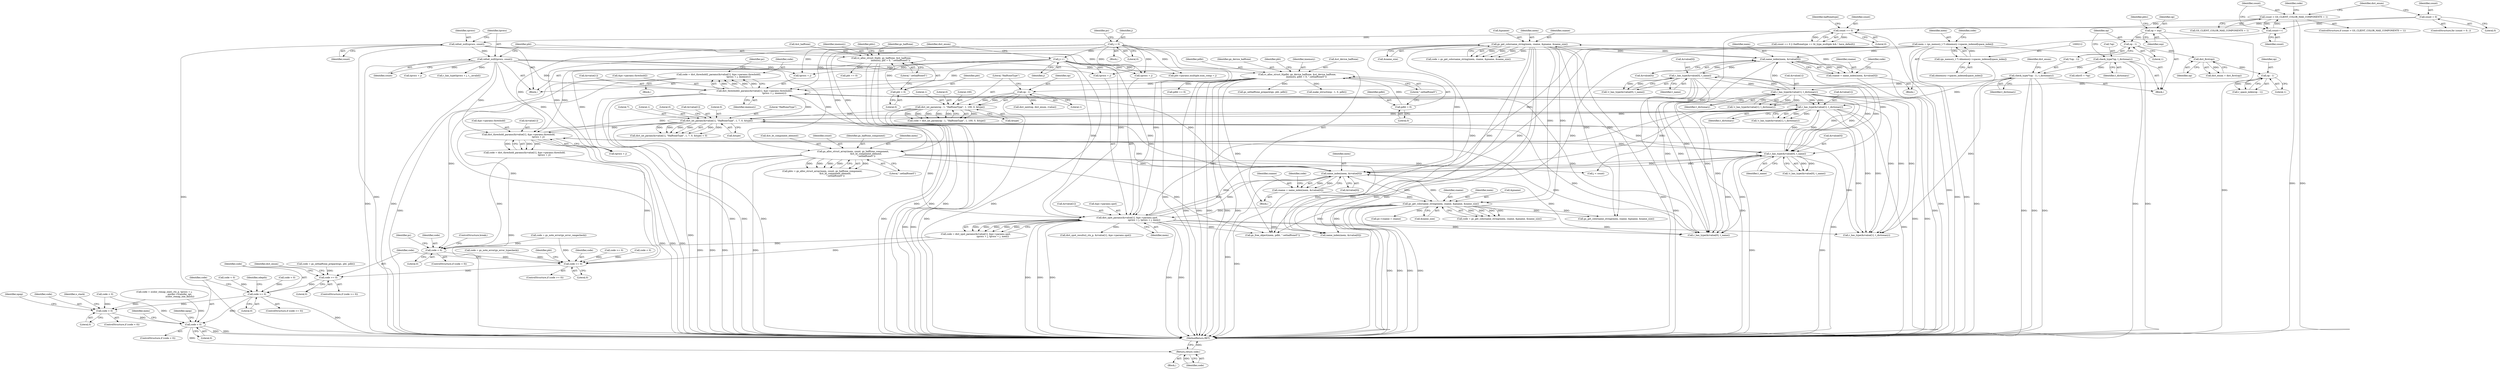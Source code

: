 digraph "0_ghostscript_f5c7555c30393e64ec1f5ab0dfae5b55b3b3fc78@integer" {
"1000610" [label="(Call,code = dict_threshold2_params(&rvalue[1], &pc->params.threshold2,\n                                                        tprocs + j, imemory))"];
"1000612" [label="(Call,dict_threshold2_params(&rvalue[1], &pc->params.threshold2,\n                                                        tprocs + j, imemory))"];
"1000521" [label="(Call,dict_int_param(&rvalue[1], \"HalftoneType\", 1, 7, 0, &type))"];
"1000464" [label="(Call,r_has_type(&rvalue[1], t_dictionary))"];
"1000589" [label="(Call,dict_threshold_params(&rvalue[1], &pc->params.threshold,\n                                                        tprocs + j))"];
"1000473" [label="(Call,name_index(mem, &rvalue[0]))"];
"1000295" [label="(Call,gs_get_colorname_string(mem, cname, &pname, &name_size))"];
"1000287" [label="(Call,name_index(mem, &rvalue[0]))"];
"1000209" [label="(Call,mem = (gs_memory_t *) idmemory->spaces_indexed[space_index])"];
"1000211" [label="(Call,(gs_memory_t *) idmemory->spaces_indexed[space_index])"];
"1000269" [label="(Call,r_has_type(&rvalue[0], t_name))"];
"1000278" [label="(Call,r_has_type(&rvalue[1], t_dictionary))"];
"1000193" [label="(Call,check_type(*(op - 1), t_dictionary))"];
"1000189" [label="(Call,check_type(*op, t_dictionary))"];
"1000285" [label="(Call,cname = name_index(mem, &rvalue[0]))"];
"1000386" [label="(Call,gs_alloc_struct_array(mem, count, gs_halftone_component,\n                                     &st_ht_component_element,\n                                     \".sethalftone5\"))"];
"1000371" [label="(Call,refset_null(tprocs, count))"];
"1000368" [label="(Call,refset_null(sprocs, count))"];
"1000348" [label="(Call,count == 0)"];
"1000335" [label="(Call,count > GS_CLIENT_COLOR_MAX_COMPONENTS + 1)"];
"1000332" [label="(Call,count++)"];
"1000252" [label="(Call,count = 0)"];
"1000481" [label="(Call,gs_get_colorname_string(mem, cname, &pname, &name_size))"];
"1000471" [label="(Call,cname = name_index(mem, &rvalue[0]))"];
"1000551" [label="(Call,dict_spot_params(&rvalue[1], &pc->params.spot,\n                                                sprocs + j, tprocs + j, mem))"];
"1000640" [label="(Call,j++)"];
"1000434" [label="(Call,j = 0)"];
"1000455" [label="(Call,r_has_type(&rvalue[0], t_name))"];
"1000220" [label="(Call,dict_int_param(op - 1, \"HalftoneType\", 1, 100, 0, &type))"];
"1000221" [label="(Call,op - 1)"];
"1000206" [label="(Call,op - 1)"];
"1000201" [label="(Call,dict_first(op))"];
"1000195" [label="(Call,op - 1)"];
"1000129" [label="(Call,op = osp)"];
"1000393" [label="(Call,rc_alloc_struct_0(pdht, gx_device_halftone, &st_device_halftone,\n                          imemory, pdht = 0, \".sethalftone5\"))"];
"1000399" [label="(Call,pdht = 0)"];
"1000374" [label="(Call,rc_alloc_struct_0(pht, gs_halftone, &st_halftone,\n                          imemory, pht = 0, \".sethalftone5\"))"];
"1000380" [label="(Call,pht = 0)"];
"1000634" [label="(Call,code < 0)"];
"1000643" [label="(Call,code >= 0)"];
"1000686" [label="(Call,code >= 0)"];
"1000791" [label="(Call,code >= 0)"];
"1000983" [label="(Call,code < 0)"];
"1001013" [label="(Call,code < 0)"];
"1001029" [label="(Return,return code;)"];
"1000641" [label="(Identifier,j)"];
"1000465" [label="(Call,&rvalue[1])"];
"1000334" [label="(ControlStructure,if (count > GS_CLIENT_COLOR_MAX_COMPONENTS + 1))"];
"1000484" [label="(Call,&pname)"];
"1000396" [label="(Call,&st_device_halftone)"];
"1000381" [label="(Identifier,pht)"];
"1000296" [label="(Identifier,mem)"];
"1000228" [label="(Call,&type)"];
"1000195" [label="(Call,op - 1)"];
"1000640" [label="(Call,j++)"];
"1000637" [label="(ControlStructure,break;)"];
"1000687" [label="(Identifier,code)"];
"1000613" [label="(Call,&rvalue[1])"];
"1000549" [label="(Call,code = dict_spot_params(&rvalue[1], &pc->params.spot,\n                                                sprocs + j, tprocs + j, mem))"];
"1000791" [label="(Call,code >= 0)"];
"1000839" [label="(Call,make_istruct(esp - 1, 0, pdht))"];
"1000386" [label="(Call,gs_alloc_struct_array(mem, count, gs_halftone_component,\n                                     &st_ht_component_element,\n                                     \".sethalftone5\"))"];
"1000251" [label="(ControlStructure,for (count = 0; ;))"];
"1000472" [label="(Identifier,cname)"];
"1000300" [label="(Call,&name_size)"];
"1000456" [label="(Call,&rvalue[0])"];
"1001014" [label="(Identifier,code)"];
"1000541" [label="(Block,)"];
"1000192" [label="(Identifier,t_dictionary)"];
"1000370" [label="(Identifier,count)"];
"1000471" [label="(Call,cname = name_index(mem, &rvalue[0]))"];
"1001017" [label="(Call,gs_free_object(mem, pdht, \".sethalftone5\"))"];
"1000198" [label="(Identifier,t_dictionary)"];
"1000297" [label="(Identifier,cname)"];
"1000394" [label="(Identifier,pdht)"];
"1000956" [label="(Call,tprocs + j)"];
"1000342" [label="(Identifier,code)"];
"1000486" [label="(Call,&name_size)"];
"1000746" [label="(Call,code < 0)"];
"1000193" [label="(Call,check_type(*(op - 1), t_dictionary))"];
"1000189" [label="(Call,check_type(*op, t_dictionary))"];
"1000379" [label="(Identifier,imemory)"];
"1000644" [label="(Identifier,code)"];
"1001016" [label="(Block,)"];
"1000809" [label="(Call,odict5 = *op)"];
"1000983" [label="(Call,code < 0)"];
"1001018" [label="(Identifier,mem)"];
"1000610" [label="(Call,code = dict_threshold2_params(&rvalue[1], &pc->params.threshold2,\n                                                        tprocs + j, imemory))"];
"1000393" [label="(Call,rc_alloc_struct_0(pdht, gx_device_halftone, &st_device_halftone,\n                          imemory, pdht = 0, \".sethalftone5\"))"];
"1000392" [label="(Literal,\".sethalftone5\")"];
"1000790" [label="(ControlStructure,if (code >= 0))"];
"1000551" [label="(Call,dict_spot_params(&rvalue[1], &pc->params.spot,\n                                                sprocs + j, tprocs + j, mem))"];
"1000985" [label="(Literal,0)"];
"1000277" [label="(Call,!r_has_type(&rvalue[1], t_dictionary))"];
"1000543" [label="(Call,code = gs_note_error(gs_error_rangecheck))"];
"1000335" [label="(Call,count > GS_CLIENT_COLOR_MAX_COMPONENTS + 1)"];
"1000455" [label="(Call,r_has_type(&rvalue[0], t_name))"];
"1000213" [label="(Call,idmemory->spaces_indexed[space_index])"];
"1000194" [label="(Call,*(op - 1))"];
"1000385" [label="(Identifier,phtc)"];
"1000210" [label="(Identifier,mem)"];
"1000350" [label="(Literal,0)"];
"1000400" [label="(Identifier,pdht)"];
"1000424" [label="(Call,code >= 0)"];
"1000226" [label="(Literal,100)"];
"1000661" [label="(Call,pht->params.multiple.num_comp = j)"];
"1000259" [label="(Identifier,dict_enum)"];
"1000445" [label="(Identifier,dict_enum)"];
"1000955" [label="(Call,r_has_type(tprocs + j, t__invalid))"];
"1000948" [label="(Call,code < 0)"];
"1000688" [label="(Literal,0)"];
"1000405" [label="(Call,pht == 0)"];
"1000375" [label="(Identifier,pht)"];
"1000712" [label="(Call,r_has_type(&rvalue[0], t_name))"];
"1000129" [label="(Call,op = osp)"];
"1000135" [label="(Identifier,phtc)"];
"1000520" [label="(Call,dict_int_param(&rvalue[1], \"HalftoneType\", 1, 7, 0, &type) < 0)"];
"1001015" [label="(Literal,0)"];
"1000219" [label="(Identifier,code)"];
"1000469" [label="(Identifier,t_dictionary)"];
"1000209" [label="(Call,mem = (gs_memory_t *) idmemory->spaces_indexed[space_index])"];
"1001012" [label="(ControlStructure,if (code < 0))"];
"1000222" [label="(Identifier,op)"];
"1000475" [label="(Call,&rvalue[0])"];
"1000260" [label="(Call,dict_next(op, dict_enum, rvalue))"];
"1000252" [label="(Call,count = 0)"];
"1000685" [label="(ControlStructure,if (code >= 0))"];
"1000274" [label="(Identifier,t_name)"];
"1000984" [label="(Identifier,code)"];
"1000298" [label="(Call,&pname)"];
"1000220" [label="(Call,dict_int_param(op - 1, \"HalftoneType\", 1, 100, 0, &type))"];
"1000376" [label="(Identifier,gs_halftone)"];
"1000532" [label="(Literal,0)"];
"1000982" [label="(ControlStructure,if (code < 0))"];
"1000473" [label="(Call,name_index(mem, &rvalue[0]))"];
"1000721" [label="(Call,r_has_type(&rvalue[1], t_dictionary))"];
"1000639" [label="(Identifier,pc)"];
"1000207" [label="(Identifier,op)"];
"1000489" [label="(Call,code < 0)"];
"1000199" [label="(Call,dict_enum = dict_first(op))"];
"1000633" [label="(ControlStructure,if (code < 0))"];
"1000730" [label="(Call,name_index(mem, &rvalue[0]))"];
"1000463" [label="(Call,!r_has_type(&rvalue[1], t_dictionary))"];
"1000285" [label="(Call,cname = name_index(mem, &rvalue[0]))"];
"1000295" [label="(Call,gs_get_colorname_string(mem, cname, &pname, &name_size))"];
"1000269" [label="(Call,r_has_type(&rvalue[0], t_name))"];
"1000792" [label="(Identifier,code)"];
"1000474" [label="(Identifier,mem)"];
"1000255" [label="(Block,)"];
"1000460" [label="(Identifier,t_name)"];
"1000612" [label="(Call,dict_threshold2_params(&rvalue[1], &pc->params.threshold2,\n                                                        tprocs + j, imemory))"];
"1000279" [label="(Call,&rvalue[1])"];
"1000771" [label="(Call,dict_spot_results(i_ctx_p, &rvalue[1], &pc->params.spot))"];
"1000600" [label="(Call,tprocs + j)"];
"1000635" [label="(Identifier,code)"];
"1000365" [label="(Block,)"];
"1000337" [label="(Call,GS_CLIENT_COLOR_MAX_COMPONENTS + 1)"];
"1000336" [label="(Identifier,count)"];
"1000483" [label="(Identifier,cname)"];
"1000438" [label="(Identifier,pc)"];
"1000373" [label="(Identifier,count)"];
"1000283" [label="(Identifier,t_dictionary)"];
"1000565" [label="(Call,tprocs + j)"];
"1000268" [label="(Call,!r_has_type(&rvalue[0], t_name))"];
"1000205" [label="(Call,r_space_index(op - 1))"];
"1000353" [label="(Identifier,halftonetype)"];
"1000412" [label="(Call,pdht == 0)"];
"1000634" [label="(Call,code < 0)"];
"1000387" [label="(Identifier,mem)"];
"1000253" [label="(Identifier,count)"];
"1000793" [label="(Literal,0)"];
"1000395" [label="(Identifier,gx_device_halftone)"];
"1000374" [label="(Call,rc_alloc_struct_0(pht, gs_halftone, &st_halftone,\n                          imemory, pht = 0, \".sethalftone5\"))"];
"1000270" [label="(Call,&rvalue[0])"];
"1000552" [label="(Call,&rvalue[1])"];
"1000797" [label="(Identifier,odepth)"];
"1000223" [label="(Literal,1)"];
"1000464" [label="(Call,r_has_type(&rvalue[1], t_dictionary))"];
"1000206" [label="(Call,op - 1)"];
"1000691" [label="(Identifier,dict_enum)"];
"1000254" [label="(Literal,0)"];
"1000347" [label="(Call,count == 0 || (halftonetype == ht_type_multiple && ! have_default))"];
"1000349" [label="(Identifier,count)"];
"1000383" [label="(Literal,\".sethalftone5\")"];
"1000645" [label="(Literal,0)"];
"1000989" [label="(Identifier,o_stack)"];
"1000522" [label="(Call,&rvalue[1])"];
"1000382" [label="(Literal,0)"];
"1000530" [label="(Call,&type)"];
"1000626" [label="(Identifier,imemory)"];
"1000202" [label="(Identifier,op)"];
"1000287" [label="(Call,name_index(mem, &rvalue[0]))"];
"1000211" [label="(Call,(gs_memory_t *) idmemory->spaces_indexed[space_index])"];
"1000197" [label="(Literal,1)"];
"1000371" [label="(Call,refset_null(tprocs, count))"];
"1001032" [label="(Identifier,npop)"];
"1001030" [label="(Identifier,code)"];
"1000479" [label="(Call,code = gs_get_colorname_string(mem, cname, &pname, &name_size))"];
"1000642" [label="(ControlStructure,if (code >= 0))"];
"1000196" [label="(Identifier,op)"];
"1000433" [label="(Block,)"];
"1000333" [label="(Identifier,count)"];
"1000225" [label="(Literal,1)"];
"1000617" [label="(Call,&pc->params.threshold2)"];
"1001010" [label="(Identifier,npop)"];
"1000127" [label="(Block,)"];
"1000562" [label="(Call,sprocs + j)"];
"1000390" [label="(Call,&st_ht_component_element)"];
"1000289" [label="(Call,&rvalue[0])"];
"1000623" [label="(Call,tprocs + j)"];
"1000587" [label="(Call,code = dict_threshold_params(&rvalue[1], &pc->params.threshold,\n                                                        tprocs + j))"];
"1000611" [label="(Identifier,code)"];
"1000286" [label="(Identifier,cname)"];
"1000380" [label="(Call,pht = 0)"];
"1000679" [label="(Call,code = gs_sethalftone_prepare(igs, pht, pdht))"];
"1000454" [label="(Call,!r_has_type(&rvalue[0], t_name))"];
"1000852" [label="(Call,j < count)"];
"1000594" [label="(Call,&pc->params.threshold)"];
"1000190" [label="(Call,*op)"];
"1000529" [label="(Literal,0)"];
"1000590" [label="(Call,&rvalue[1])"];
"1000372" [label="(Identifier,tprocs)"];
"1000556" [label="(Call,&pc->params.spot)"];
"1000480" [label="(Identifier,code)"];
"1000399" [label="(Call,pdht = 0)"];
"1000965" [label="(Call,code = zcolor_remap_one(i_ctx_p, tprocs + j,\n                                            porder->transfer, igs,\n                                            zcolor_remap_one_finish))"];
"1000384" [label="(Call,phtc = gs_alloc_struct_array(mem, count, gs_halftone_component,\n                                     &st_ht_component_element,\n                                     \".sethalftone5\"))"];
"1000369" [label="(Identifier,sprocs)"];
"1000526" [label="(Literal,\"HalftoneType\")"];
"1000738" [label="(Call,gs_get_colorname_string(mem, cname, &pname, &name_size))"];
"1000294" [label="(Identifier,code)"];
"1000681" [label="(Call,gs_sethalftone_prepare(igs, pht, pdht))"];
"1000534" [label="(Call,code = gs_note_error(gs_error_typecheck))"];
"1000200" [label="(Identifier,dict_enum)"];
"1000348" [label="(Call,count == 0)"];
"1000528" [label="(Literal,7)"];
"1000227" [label="(Literal,0)"];
"1000436" [label="(Literal,0)"];
"1000784" [label="(Call,code < 0)"];
"1000332" [label="(Call,count++)"];
"1000527" [label="(Literal,1)"];
"1000440" [label="(Block,)"];
"1000636" [label="(Literal,0)"];
"1000406" [label="(Identifier,pht)"];
"1000377" [label="(Call,&st_halftone)"];
"1000131" [label="(Identifier,osp)"];
"1000221" [label="(Call,op - 1)"];
"1000401" [label="(Literal,0)"];
"1001029" [label="(Return,return code;)"];
"1000629" [label="(Identifier,pc)"];
"1000589" [label="(Call,dict_threshold_params(&rvalue[1], &pc->params.threshold,\n                                                        tprocs + j))"];
"1001042" [label="(MethodReturn,RET)"];
"1000643" [label="(Call,code >= 0)"];
"1000398" [label="(Identifier,imemory)"];
"1000201" [label="(Call,dict_first(op))"];
"1000521" [label="(Call,dict_int_param(&rvalue[1], \"HalftoneType\", 1, 7, 0, &type))"];
"1001013" [label="(Call,code < 0)"];
"1000288" [label="(Identifier,mem)"];
"1000482" [label="(Identifier,mem)"];
"1000224" [label="(Literal,\"HalftoneType\")"];
"1000505" [label="(Call,pc->cname = cname)"];
"1000278" [label="(Call,r_has_type(&rvalue[1], t_dictionary))"];
"1000388" [label="(Identifier,count)"];
"1000130" [label="(Identifier,op)"];
"1000389" [label="(Identifier,gs_halftone_component)"];
"1000686" [label="(Call,code >= 0)"];
"1000434" [label="(Call,j = 0)"];
"1000208" [label="(Literal,1)"];
"1000218" [label="(Call,code = dict_int_param(op - 1, \"HalftoneType\", 1, 100, 0, &type))"];
"1000435" [label="(Identifier,j)"];
"1000402" [label="(Literal,\".sethalftone5\")"];
"1000568" [label="(Identifier,mem)"];
"1000481" [label="(Call,gs_get_colorname_string(mem, cname, &pname, &name_size))"];
"1000649" [label="(Identifier,pht)"];
"1000368" [label="(Call,refset_null(sprocs, count))"];
"1000293" [label="(Call,code = gs_get_colorname_string(mem, cname, &pname, &name_size))"];
"1000610" -> "1000541"  [label="AST: "];
"1000610" -> "1000612"  [label="CFG: "];
"1000611" -> "1000610"  [label="AST: "];
"1000612" -> "1000610"  [label="AST: "];
"1000629" -> "1000610"  [label="CFG: "];
"1000610" -> "1001042"  [label="DDG: "];
"1000612" -> "1000610"  [label="DDG: "];
"1000612" -> "1000610"  [label="DDG: "];
"1000612" -> "1000610"  [label="DDG: "];
"1000612" -> "1000610"  [label="DDG: "];
"1000610" -> "1000634"  [label="DDG: "];
"1000610" -> "1000643"  [label="DDG: "];
"1000612" -> "1000626"  [label="CFG: "];
"1000613" -> "1000612"  [label="AST: "];
"1000617" -> "1000612"  [label="AST: "];
"1000623" -> "1000612"  [label="AST: "];
"1000626" -> "1000612"  [label="AST: "];
"1000612" -> "1001042"  [label="DDG: "];
"1000612" -> "1001042"  [label="DDG: "];
"1000612" -> "1001042"  [label="DDG: "];
"1000612" -> "1001042"  [label="DDG: "];
"1000612" -> "1000455"  [label="DDG: "];
"1000612" -> "1000464"  [label="DDG: "];
"1000521" -> "1000612"  [label="DDG: "];
"1000473" -> "1000612"  [label="DDG: "];
"1000371" -> "1000612"  [label="DDG: "];
"1000640" -> "1000612"  [label="DDG: "];
"1000434" -> "1000612"  [label="DDG: "];
"1000393" -> "1000612"  [label="DDG: "];
"1000612" -> "1000712"  [label="DDG: "];
"1000612" -> "1000721"  [label="DDG: "];
"1000521" -> "1000520"  [label="AST: "];
"1000521" -> "1000530"  [label="CFG: "];
"1000522" -> "1000521"  [label="AST: "];
"1000526" -> "1000521"  [label="AST: "];
"1000527" -> "1000521"  [label="AST: "];
"1000528" -> "1000521"  [label="AST: "];
"1000529" -> "1000521"  [label="AST: "];
"1000530" -> "1000521"  [label="AST: "];
"1000532" -> "1000521"  [label="CFG: "];
"1000521" -> "1001042"  [label="DDG: "];
"1000521" -> "1001042"  [label="DDG: "];
"1000521" -> "1000455"  [label="DDG: "];
"1000521" -> "1000464"  [label="DDG: "];
"1000521" -> "1000520"  [label="DDG: "];
"1000521" -> "1000520"  [label="DDG: "];
"1000521" -> "1000520"  [label="DDG: "];
"1000521" -> "1000520"  [label="DDG: "];
"1000521" -> "1000520"  [label="DDG: "];
"1000521" -> "1000520"  [label="DDG: "];
"1000464" -> "1000521"  [label="DDG: "];
"1000473" -> "1000521"  [label="DDG: "];
"1000220" -> "1000521"  [label="DDG: "];
"1000521" -> "1000551"  [label="DDG: "];
"1000521" -> "1000589"  [label="DDG: "];
"1000521" -> "1000712"  [label="DDG: "];
"1000521" -> "1000721"  [label="DDG: "];
"1000464" -> "1000463"  [label="AST: "];
"1000464" -> "1000469"  [label="CFG: "];
"1000465" -> "1000464"  [label="AST: "];
"1000469" -> "1000464"  [label="AST: "];
"1000463" -> "1000464"  [label="CFG: "];
"1000464" -> "1001042"  [label="DDG: "];
"1000464" -> "1001042"  [label="DDG: "];
"1000464" -> "1000455"  [label="DDG: "];
"1000464" -> "1000463"  [label="DDG: "];
"1000464" -> "1000463"  [label="DDG: "];
"1000589" -> "1000464"  [label="DDG: "];
"1000551" -> "1000464"  [label="DDG: "];
"1000278" -> "1000464"  [label="DDG: "];
"1000278" -> "1000464"  [label="DDG: "];
"1000455" -> "1000464"  [label="DDG: "];
"1000193" -> "1000464"  [label="DDG: "];
"1000464" -> "1000473"  [label="DDG: "];
"1000464" -> "1000712"  [label="DDG: "];
"1000464" -> "1000721"  [label="DDG: "];
"1000464" -> "1000721"  [label="DDG: "];
"1000589" -> "1000587"  [label="AST: "];
"1000589" -> "1000600"  [label="CFG: "];
"1000590" -> "1000589"  [label="AST: "];
"1000594" -> "1000589"  [label="AST: "];
"1000600" -> "1000589"  [label="AST: "];
"1000587" -> "1000589"  [label="CFG: "];
"1000589" -> "1001042"  [label="DDG: "];
"1000589" -> "1001042"  [label="DDG: "];
"1000589" -> "1001042"  [label="DDG: "];
"1000589" -> "1000455"  [label="DDG: "];
"1000589" -> "1000587"  [label="DDG: "];
"1000589" -> "1000587"  [label="DDG: "];
"1000589" -> "1000587"  [label="DDG: "];
"1000473" -> "1000589"  [label="DDG: "];
"1000371" -> "1000589"  [label="DDG: "];
"1000640" -> "1000589"  [label="DDG: "];
"1000434" -> "1000589"  [label="DDG: "];
"1000589" -> "1000712"  [label="DDG: "];
"1000589" -> "1000721"  [label="DDG: "];
"1000473" -> "1000471"  [label="AST: "];
"1000473" -> "1000475"  [label="CFG: "];
"1000474" -> "1000473"  [label="AST: "];
"1000475" -> "1000473"  [label="AST: "];
"1000471" -> "1000473"  [label="CFG: "];
"1000473" -> "1001042"  [label="DDG: "];
"1000473" -> "1000455"  [label="DDG: "];
"1000473" -> "1000471"  [label="DDG: "];
"1000473" -> "1000471"  [label="DDG: "];
"1000295" -> "1000473"  [label="DDG: "];
"1000386" -> "1000473"  [label="DDG: "];
"1000481" -> "1000473"  [label="DDG: "];
"1000209" -> "1000473"  [label="DDG: "];
"1000551" -> "1000473"  [label="DDG: "];
"1000455" -> "1000473"  [label="DDG: "];
"1000473" -> "1000481"  [label="DDG: "];
"1000473" -> "1000551"  [label="DDG: "];
"1000473" -> "1000712"  [label="DDG: "];
"1000295" -> "1000293"  [label="AST: "];
"1000295" -> "1000300"  [label="CFG: "];
"1000296" -> "1000295"  [label="AST: "];
"1000297" -> "1000295"  [label="AST: "];
"1000298" -> "1000295"  [label="AST: "];
"1000300" -> "1000295"  [label="AST: "];
"1000293" -> "1000295"  [label="CFG: "];
"1000295" -> "1001042"  [label="DDG: "];
"1000295" -> "1001042"  [label="DDG: "];
"1000295" -> "1001042"  [label="DDG: "];
"1000295" -> "1001042"  [label="DDG: "];
"1000295" -> "1000287"  [label="DDG: "];
"1000295" -> "1000293"  [label="DDG: "];
"1000295" -> "1000293"  [label="DDG: "];
"1000295" -> "1000293"  [label="DDG: "];
"1000295" -> "1000293"  [label="DDG: "];
"1000287" -> "1000295"  [label="DDG: "];
"1000285" -> "1000295"  [label="DDG: "];
"1000295" -> "1000386"  [label="DDG: "];
"1000295" -> "1000481"  [label="DDG: "];
"1000295" -> "1000481"  [label="DDG: "];
"1000295" -> "1000730"  [label="DDG: "];
"1000295" -> "1000738"  [label="DDG: "];
"1000295" -> "1000738"  [label="DDG: "];
"1000295" -> "1001017"  [label="DDG: "];
"1000287" -> "1000285"  [label="AST: "];
"1000287" -> "1000289"  [label="CFG: "];
"1000288" -> "1000287"  [label="AST: "];
"1000289" -> "1000287"  [label="AST: "];
"1000285" -> "1000287"  [label="CFG: "];
"1000287" -> "1001042"  [label="DDG: "];
"1000287" -> "1000269"  [label="DDG: "];
"1000287" -> "1000285"  [label="DDG: "];
"1000287" -> "1000285"  [label="DDG: "];
"1000209" -> "1000287"  [label="DDG: "];
"1000269" -> "1000287"  [label="DDG: "];
"1000278" -> "1000287"  [label="DDG: "];
"1000287" -> "1000455"  [label="DDG: "];
"1000287" -> "1000712"  [label="DDG: "];
"1000209" -> "1000127"  [label="AST: "];
"1000209" -> "1000211"  [label="CFG: "];
"1000210" -> "1000209"  [label="AST: "];
"1000211" -> "1000209"  [label="AST: "];
"1000219" -> "1000209"  [label="CFG: "];
"1000209" -> "1001042"  [label="DDG: "];
"1000209" -> "1001042"  [label="DDG: "];
"1000211" -> "1000209"  [label="DDG: "];
"1000209" -> "1000386"  [label="DDG: "];
"1000209" -> "1000730"  [label="DDG: "];
"1000209" -> "1001017"  [label="DDG: "];
"1000211" -> "1000213"  [label="CFG: "];
"1000212" -> "1000211"  [label="AST: "];
"1000213" -> "1000211"  [label="AST: "];
"1000211" -> "1001042"  [label="DDG: "];
"1000269" -> "1000268"  [label="AST: "];
"1000269" -> "1000274"  [label="CFG: "];
"1000270" -> "1000269"  [label="AST: "];
"1000274" -> "1000269"  [label="AST: "];
"1000268" -> "1000269"  [label="CFG: "];
"1000269" -> "1001042"  [label="DDG: "];
"1000269" -> "1001042"  [label="DDG: "];
"1000269" -> "1000268"  [label="DDG: "];
"1000269" -> "1000268"  [label="DDG: "];
"1000278" -> "1000269"  [label="DDG: "];
"1000269" -> "1000278"  [label="DDG: "];
"1000269" -> "1000455"  [label="DDG: "];
"1000269" -> "1000455"  [label="DDG: "];
"1000269" -> "1000712"  [label="DDG: "];
"1000269" -> "1000712"  [label="DDG: "];
"1000278" -> "1000277"  [label="AST: "];
"1000278" -> "1000283"  [label="CFG: "];
"1000279" -> "1000278"  [label="AST: "];
"1000283" -> "1000278"  [label="AST: "];
"1000277" -> "1000278"  [label="CFG: "];
"1000278" -> "1001042"  [label="DDG: "];
"1000278" -> "1001042"  [label="DDG: "];
"1000278" -> "1000277"  [label="DDG: "];
"1000278" -> "1000277"  [label="DDG: "];
"1000193" -> "1000278"  [label="DDG: "];
"1000278" -> "1000455"  [label="DDG: "];
"1000278" -> "1000712"  [label="DDG: "];
"1000278" -> "1000721"  [label="DDG: "];
"1000278" -> "1000721"  [label="DDG: "];
"1000193" -> "1000127"  [label="AST: "];
"1000193" -> "1000198"  [label="CFG: "];
"1000194" -> "1000193"  [label="AST: "];
"1000198" -> "1000193"  [label="AST: "];
"1000200" -> "1000193"  [label="CFG: "];
"1000193" -> "1001042"  [label="DDG: "];
"1000193" -> "1001042"  [label="DDG: "];
"1000193" -> "1001042"  [label="DDG: "];
"1000189" -> "1000193"  [label="DDG: "];
"1000193" -> "1000721"  [label="DDG: "];
"1000189" -> "1000127"  [label="AST: "];
"1000189" -> "1000192"  [label="CFG: "];
"1000190" -> "1000189"  [label="AST: "];
"1000192" -> "1000189"  [label="AST: "];
"1000196" -> "1000189"  [label="CFG: "];
"1000189" -> "1001042"  [label="DDG: "];
"1000189" -> "1001042"  [label="DDG: "];
"1000189" -> "1000809"  [label="DDG: "];
"1000285" -> "1000255"  [label="AST: "];
"1000286" -> "1000285"  [label="AST: "];
"1000294" -> "1000285"  [label="CFG: "];
"1000285" -> "1001042"  [label="DDG: "];
"1000386" -> "1000384"  [label="AST: "];
"1000386" -> "1000392"  [label="CFG: "];
"1000387" -> "1000386"  [label="AST: "];
"1000388" -> "1000386"  [label="AST: "];
"1000389" -> "1000386"  [label="AST: "];
"1000390" -> "1000386"  [label="AST: "];
"1000392" -> "1000386"  [label="AST: "];
"1000384" -> "1000386"  [label="CFG: "];
"1000386" -> "1001042"  [label="DDG: "];
"1000386" -> "1001042"  [label="DDG: "];
"1000386" -> "1001042"  [label="DDG: "];
"1000386" -> "1001042"  [label="DDG: "];
"1000386" -> "1000384"  [label="DDG: "];
"1000386" -> "1000384"  [label="DDG: "];
"1000386" -> "1000384"  [label="DDG: "];
"1000386" -> "1000384"  [label="DDG: "];
"1000386" -> "1000384"  [label="DDG: "];
"1000371" -> "1000386"  [label="DDG: "];
"1000386" -> "1000730"  [label="DDG: "];
"1000386" -> "1000852"  [label="DDG: "];
"1000386" -> "1001017"  [label="DDG: "];
"1000371" -> "1000365"  [label="AST: "];
"1000371" -> "1000373"  [label="CFG: "];
"1000372" -> "1000371"  [label="AST: "];
"1000373" -> "1000371"  [label="AST: "];
"1000375" -> "1000371"  [label="CFG: "];
"1000371" -> "1001042"  [label="DDG: "];
"1000371" -> "1001042"  [label="DDG: "];
"1000368" -> "1000371"  [label="DDG: "];
"1000371" -> "1000551"  [label="DDG: "];
"1000371" -> "1000565"  [label="DDG: "];
"1000371" -> "1000600"  [label="DDG: "];
"1000371" -> "1000623"  [label="DDG: "];
"1000371" -> "1000955"  [label="DDG: "];
"1000371" -> "1000956"  [label="DDG: "];
"1000368" -> "1000365"  [label="AST: "];
"1000368" -> "1000370"  [label="CFG: "];
"1000369" -> "1000368"  [label="AST: "];
"1000370" -> "1000368"  [label="AST: "];
"1000372" -> "1000368"  [label="CFG: "];
"1000368" -> "1001042"  [label="DDG: "];
"1000368" -> "1001042"  [label="DDG: "];
"1000348" -> "1000368"  [label="DDG: "];
"1000368" -> "1000551"  [label="DDG: "];
"1000368" -> "1000562"  [label="DDG: "];
"1000348" -> "1000347"  [label="AST: "];
"1000348" -> "1000350"  [label="CFG: "];
"1000349" -> "1000348"  [label="AST: "];
"1000350" -> "1000348"  [label="AST: "];
"1000353" -> "1000348"  [label="CFG: "];
"1000347" -> "1000348"  [label="CFG: "];
"1000348" -> "1001042"  [label="DDG: "];
"1000348" -> "1000347"  [label="DDG: "];
"1000348" -> "1000347"  [label="DDG: "];
"1000335" -> "1000348"  [label="DDG: "];
"1000252" -> "1000348"  [label="DDG: "];
"1000348" -> "1000852"  [label="DDG: "];
"1000335" -> "1000334"  [label="AST: "];
"1000335" -> "1000337"  [label="CFG: "];
"1000336" -> "1000335"  [label="AST: "];
"1000337" -> "1000335"  [label="AST: "];
"1000259" -> "1000335"  [label="CFG: "];
"1000342" -> "1000335"  [label="CFG: "];
"1000335" -> "1001042"  [label="DDG: "];
"1000335" -> "1001042"  [label="DDG: "];
"1000335" -> "1000332"  [label="DDG: "];
"1000332" -> "1000335"  [label="DDG: "];
"1000332" -> "1000255"  [label="AST: "];
"1000332" -> "1000333"  [label="CFG: "];
"1000333" -> "1000332"  [label="AST: "];
"1000336" -> "1000332"  [label="CFG: "];
"1000252" -> "1000332"  [label="DDG: "];
"1000252" -> "1000251"  [label="AST: "];
"1000252" -> "1000254"  [label="CFG: "];
"1000253" -> "1000252"  [label="AST: "];
"1000254" -> "1000252"  [label="AST: "];
"1000259" -> "1000252"  [label="CFG: "];
"1000481" -> "1000479"  [label="AST: "];
"1000481" -> "1000486"  [label="CFG: "];
"1000482" -> "1000481"  [label="AST: "];
"1000483" -> "1000481"  [label="AST: "];
"1000484" -> "1000481"  [label="AST: "];
"1000486" -> "1000481"  [label="AST: "];
"1000479" -> "1000481"  [label="CFG: "];
"1000481" -> "1001042"  [label="DDG: "];
"1000481" -> "1001042"  [label="DDG: "];
"1000481" -> "1001042"  [label="DDG: "];
"1000481" -> "1001042"  [label="DDG: "];
"1000481" -> "1000479"  [label="DDG: "];
"1000481" -> "1000479"  [label="DDG: "];
"1000481" -> "1000479"  [label="DDG: "];
"1000481" -> "1000479"  [label="DDG: "];
"1000471" -> "1000481"  [label="DDG: "];
"1000481" -> "1000505"  [label="DDG: "];
"1000481" -> "1000551"  [label="DDG: "];
"1000481" -> "1000730"  [label="DDG: "];
"1000481" -> "1000738"  [label="DDG: "];
"1000481" -> "1000738"  [label="DDG: "];
"1000481" -> "1001017"  [label="DDG: "];
"1000471" -> "1000440"  [label="AST: "];
"1000472" -> "1000471"  [label="AST: "];
"1000480" -> "1000471"  [label="CFG: "];
"1000471" -> "1001042"  [label="DDG: "];
"1000551" -> "1000549"  [label="AST: "];
"1000551" -> "1000568"  [label="CFG: "];
"1000552" -> "1000551"  [label="AST: "];
"1000556" -> "1000551"  [label="AST: "];
"1000562" -> "1000551"  [label="AST: "];
"1000565" -> "1000551"  [label="AST: "];
"1000568" -> "1000551"  [label="AST: "];
"1000549" -> "1000551"  [label="CFG: "];
"1000551" -> "1001042"  [label="DDG: "];
"1000551" -> "1001042"  [label="DDG: "];
"1000551" -> "1001042"  [label="DDG: "];
"1000551" -> "1001042"  [label="DDG: "];
"1000551" -> "1001042"  [label="DDG: "];
"1000551" -> "1000455"  [label="DDG: "];
"1000551" -> "1000549"  [label="DDG: "];
"1000551" -> "1000549"  [label="DDG: "];
"1000551" -> "1000549"  [label="DDG: "];
"1000551" -> "1000549"  [label="DDG: "];
"1000551" -> "1000549"  [label="DDG: "];
"1000640" -> "1000551"  [label="DDG: "];
"1000434" -> "1000551"  [label="DDG: "];
"1000551" -> "1000712"  [label="DDG: "];
"1000551" -> "1000721"  [label="DDG: "];
"1000551" -> "1000730"  [label="DDG: "];
"1000551" -> "1000771"  [label="DDG: "];
"1000551" -> "1001017"  [label="DDG: "];
"1000640" -> "1000440"  [label="AST: "];
"1000640" -> "1000641"  [label="CFG: "];
"1000641" -> "1000640"  [label="AST: "];
"1000445" -> "1000640"  [label="CFG: "];
"1000640" -> "1001042"  [label="DDG: "];
"1000640" -> "1000562"  [label="DDG: "];
"1000640" -> "1000565"  [label="DDG: "];
"1000640" -> "1000600"  [label="DDG: "];
"1000640" -> "1000623"  [label="DDG: "];
"1000434" -> "1000640"  [label="DDG: "];
"1000640" -> "1000661"  [label="DDG: "];
"1000434" -> "1000433"  [label="AST: "];
"1000434" -> "1000436"  [label="CFG: "];
"1000435" -> "1000434"  [label="AST: "];
"1000436" -> "1000434"  [label="AST: "];
"1000438" -> "1000434"  [label="CFG: "];
"1000434" -> "1001042"  [label="DDG: "];
"1000434" -> "1000562"  [label="DDG: "];
"1000434" -> "1000565"  [label="DDG: "];
"1000434" -> "1000600"  [label="DDG: "];
"1000434" -> "1000623"  [label="DDG: "];
"1000434" -> "1000661"  [label="DDG: "];
"1000455" -> "1000454"  [label="AST: "];
"1000455" -> "1000460"  [label="CFG: "];
"1000456" -> "1000455"  [label="AST: "];
"1000460" -> "1000455"  [label="AST: "];
"1000454" -> "1000455"  [label="CFG: "];
"1000455" -> "1001042"  [label="DDG: "];
"1000455" -> "1001042"  [label="DDG: "];
"1000455" -> "1000454"  [label="DDG: "];
"1000455" -> "1000454"  [label="DDG: "];
"1000455" -> "1000712"  [label="DDG: "];
"1000455" -> "1000712"  [label="DDG: "];
"1000220" -> "1000218"  [label="AST: "];
"1000220" -> "1000228"  [label="CFG: "];
"1000221" -> "1000220"  [label="AST: "];
"1000224" -> "1000220"  [label="AST: "];
"1000225" -> "1000220"  [label="AST: "];
"1000226" -> "1000220"  [label="AST: "];
"1000227" -> "1000220"  [label="AST: "];
"1000228" -> "1000220"  [label="AST: "];
"1000218" -> "1000220"  [label="CFG: "];
"1000220" -> "1001042"  [label="DDG: "];
"1000220" -> "1001042"  [label="DDG: "];
"1000220" -> "1000218"  [label="DDG: "];
"1000220" -> "1000218"  [label="DDG: "];
"1000220" -> "1000218"  [label="DDG: "];
"1000220" -> "1000218"  [label="DDG: "];
"1000220" -> "1000218"  [label="DDG: "];
"1000220" -> "1000218"  [label="DDG: "];
"1000221" -> "1000220"  [label="DDG: "];
"1000221" -> "1000220"  [label="DDG: "];
"1000221" -> "1000223"  [label="CFG: "];
"1000222" -> "1000221"  [label="AST: "];
"1000223" -> "1000221"  [label="AST: "];
"1000224" -> "1000221"  [label="CFG: "];
"1000221" -> "1001042"  [label="DDG: "];
"1000206" -> "1000221"  [label="DDG: "];
"1000221" -> "1000260"  [label="DDG: "];
"1000206" -> "1000205"  [label="AST: "];
"1000206" -> "1000208"  [label="CFG: "];
"1000207" -> "1000206"  [label="AST: "];
"1000208" -> "1000206"  [label="AST: "];
"1000205" -> "1000206"  [label="CFG: "];
"1000206" -> "1000205"  [label="DDG: "];
"1000206" -> "1000205"  [label="DDG: "];
"1000201" -> "1000206"  [label="DDG: "];
"1000201" -> "1000199"  [label="AST: "];
"1000201" -> "1000202"  [label="CFG: "];
"1000202" -> "1000201"  [label="AST: "];
"1000199" -> "1000201"  [label="CFG: "];
"1000201" -> "1000199"  [label="DDG: "];
"1000195" -> "1000201"  [label="DDG: "];
"1000195" -> "1000194"  [label="AST: "];
"1000195" -> "1000197"  [label="CFG: "];
"1000196" -> "1000195"  [label="AST: "];
"1000197" -> "1000195"  [label="AST: "];
"1000194" -> "1000195"  [label="CFG: "];
"1000129" -> "1000195"  [label="DDG: "];
"1000129" -> "1000127"  [label="AST: "];
"1000129" -> "1000131"  [label="CFG: "];
"1000130" -> "1000129"  [label="AST: "];
"1000131" -> "1000129"  [label="AST: "];
"1000135" -> "1000129"  [label="CFG: "];
"1000129" -> "1001042"  [label="DDG: "];
"1000393" -> "1000365"  [label="AST: "];
"1000393" -> "1000402"  [label="CFG: "];
"1000394" -> "1000393"  [label="AST: "];
"1000395" -> "1000393"  [label="AST: "];
"1000396" -> "1000393"  [label="AST: "];
"1000398" -> "1000393"  [label="AST: "];
"1000399" -> "1000393"  [label="AST: "];
"1000402" -> "1000393"  [label="AST: "];
"1000406" -> "1000393"  [label="CFG: "];
"1000393" -> "1001042"  [label="DDG: "];
"1000393" -> "1001042"  [label="DDG: "];
"1000393" -> "1001042"  [label="DDG: "];
"1000393" -> "1001042"  [label="DDG: "];
"1000393" -> "1001042"  [label="DDG: "];
"1000399" -> "1000393"  [label="DDG: "];
"1000374" -> "1000393"  [label="DDG: "];
"1000393" -> "1000412"  [label="DDG: "];
"1000393" -> "1000681"  [label="DDG: "];
"1000393" -> "1000839"  [label="DDG: "];
"1000393" -> "1001017"  [label="DDG: "];
"1000399" -> "1000401"  [label="CFG: "];
"1000400" -> "1000399"  [label="AST: "];
"1000401" -> "1000399"  [label="AST: "];
"1000402" -> "1000399"  [label="CFG: "];
"1000374" -> "1000365"  [label="AST: "];
"1000374" -> "1000383"  [label="CFG: "];
"1000375" -> "1000374"  [label="AST: "];
"1000376" -> "1000374"  [label="AST: "];
"1000377" -> "1000374"  [label="AST: "];
"1000379" -> "1000374"  [label="AST: "];
"1000380" -> "1000374"  [label="AST: "];
"1000383" -> "1000374"  [label="AST: "];
"1000385" -> "1000374"  [label="CFG: "];
"1000374" -> "1001042"  [label="DDG: "];
"1000374" -> "1001042"  [label="DDG: "];
"1000374" -> "1001042"  [label="DDG: "];
"1000380" -> "1000374"  [label="DDG: "];
"1000374" -> "1000405"  [label="DDG: "];
"1000380" -> "1000382"  [label="CFG: "];
"1000381" -> "1000380"  [label="AST: "];
"1000382" -> "1000380"  [label="AST: "];
"1000383" -> "1000380"  [label="CFG: "];
"1000634" -> "1000633"  [label="AST: "];
"1000634" -> "1000636"  [label="CFG: "];
"1000635" -> "1000634"  [label="AST: "];
"1000636" -> "1000634"  [label="AST: "];
"1000637" -> "1000634"  [label="CFG: "];
"1000639" -> "1000634"  [label="CFG: "];
"1000549" -> "1000634"  [label="DDG: "];
"1000587" -> "1000634"  [label="DDG: "];
"1000543" -> "1000634"  [label="DDG: "];
"1000634" -> "1000643"  [label="DDG: "];
"1000643" -> "1000642"  [label="AST: "];
"1000643" -> "1000645"  [label="CFG: "];
"1000644" -> "1000643"  [label="AST: "];
"1000645" -> "1000643"  [label="AST: "];
"1000649" -> "1000643"  [label="CFG: "];
"1000687" -> "1000643"  [label="CFG: "];
"1000549" -> "1000643"  [label="DDG: "];
"1000587" -> "1000643"  [label="DDG: "];
"1000424" -> "1000643"  [label="DDG: "];
"1000489" -> "1000643"  [label="DDG: "];
"1000543" -> "1000643"  [label="DDG: "];
"1000534" -> "1000643"  [label="DDG: "];
"1000643" -> "1000686"  [label="DDG: "];
"1000686" -> "1000685"  [label="AST: "];
"1000686" -> "1000688"  [label="CFG: "];
"1000687" -> "1000686"  [label="AST: "];
"1000688" -> "1000686"  [label="AST: "];
"1000691" -> "1000686"  [label="CFG: "];
"1000792" -> "1000686"  [label="CFG: "];
"1000679" -> "1000686"  [label="DDG: "];
"1000686" -> "1000791"  [label="DDG: "];
"1000791" -> "1000790"  [label="AST: "];
"1000791" -> "1000793"  [label="CFG: "];
"1000792" -> "1000791"  [label="AST: "];
"1000793" -> "1000791"  [label="AST: "];
"1000797" -> "1000791"  [label="CFG: "];
"1001014" -> "1000791"  [label="CFG: "];
"1000791" -> "1001042"  [label="DDG: "];
"1000784" -> "1000791"  [label="DDG: "];
"1000746" -> "1000791"  [label="DDG: "];
"1000791" -> "1000983"  [label="DDG: "];
"1000791" -> "1001013"  [label="DDG: "];
"1000983" -> "1000982"  [label="AST: "];
"1000983" -> "1000985"  [label="CFG: "];
"1000984" -> "1000983"  [label="AST: "];
"1000985" -> "1000983"  [label="AST: "];
"1000989" -> "1000983"  [label="CFG: "];
"1001010" -> "1000983"  [label="CFG: "];
"1000965" -> "1000983"  [label="DDG: "];
"1000948" -> "1000983"  [label="DDG: "];
"1000983" -> "1001013"  [label="DDG: "];
"1001013" -> "1001012"  [label="AST: "];
"1001013" -> "1001015"  [label="CFG: "];
"1001014" -> "1001013"  [label="AST: "];
"1001015" -> "1001013"  [label="AST: "];
"1001018" -> "1001013"  [label="CFG: "];
"1001032" -> "1001013"  [label="CFG: "];
"1001013" -> "1001042"  [label="DDG: "];
"1001013" -> "1001042"  [label="DDG: "];
"1000965" -> "1001013"  [label="DDG: "];
"1000948" -> "1001013"  [label="DDG: "];
"1001013" -> "1001029"  [label="DDG: "];
"1001029" -> "1001016"  [label="AST: "];
"1001029" -> "1001030"  [label="CFG: "];
"1001030" -> "1001029"  [label="AST: "];
"1001042" -> "1001029"  [label="CFG: "];
"1001029" -> "1001042"  [label="DDG: "];
"1001030" -> "1001029"  [label="DDG: "];
}
